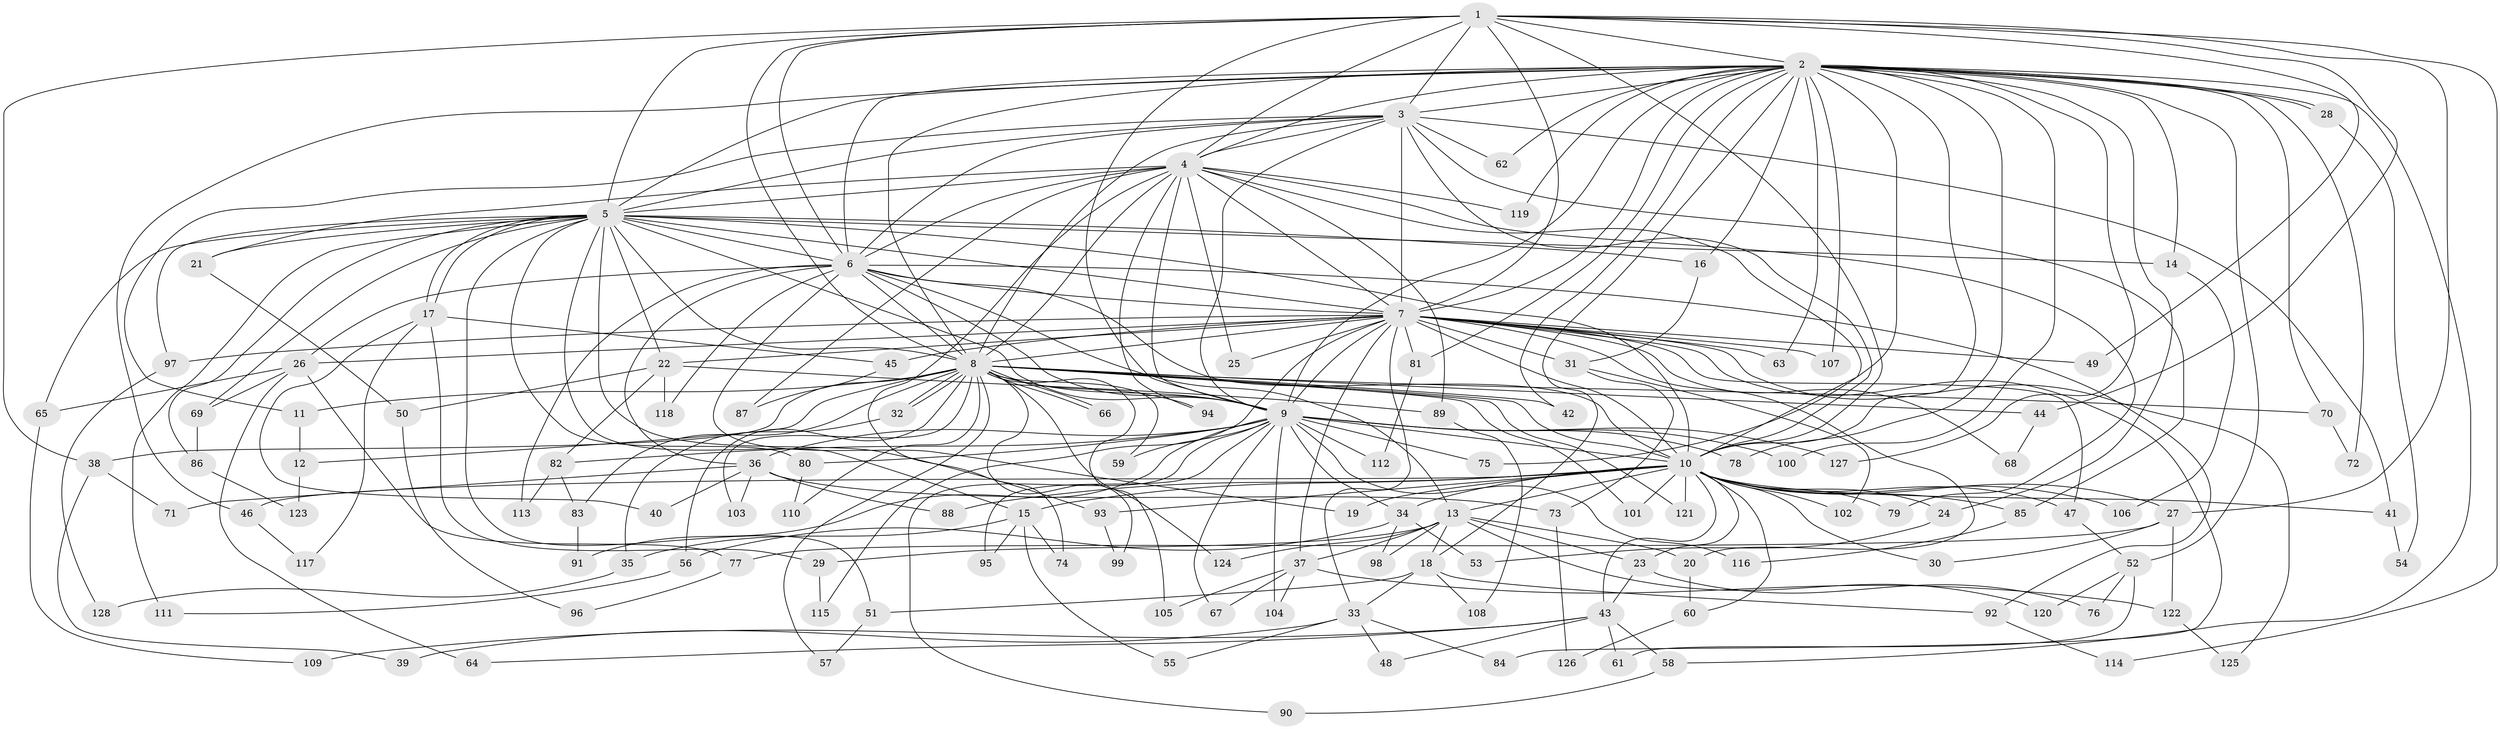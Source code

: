 // Generated by graph-tools (version 1.1) at 2025/25/03/09/25 03:25:45]
// undirected, 128 vertices, 281 edges
graph export_dot {
graph [start="1"]
  node [color=gray90,style=filled];
  1;
  2;
  3;
  4;
  5;
  6;
  7;
  8;
  9;
  10;
  11;
  12;
  13;
  14;
  15;
  16;
  17;
  18;
  19;
  20;
  21;
  22;
  23;
  24;
  25;
  26;
  27;
  28;
  29;
  30;
  31;
  32;
  33;
  34;
  35;
  36;
  37;
  38;
  39;
  40;
  41;
  42;
  43;
  44;
  45;
  46;
  47;
  48;
  49;
  50;
  51;
  52;
  53;
  54;
  55;
  56;
  57;
  58;
  59;
  60;
  61;
  62;
  63;
  64;
  65;
  66;
  67;
  68;
  69;
  70;
  71;
  72;
  73;
  74;
  75;
  76;
  77;
  78;
  79;
  80;
  81;
  82;
  83;
  84;
  85;
  86;
  87;
  88;
  89;
  90;
  91;
  92;
  93;
  94;
  95;
  96;
  97;
  98;
  99;
  100;
  101;
  102;
  103;
  104;
  105;
  106;
  107;
  108;
  109;
  110;
  111;
  112;
  113;
  114;
  115;
  116;
  117;
  118;
  119;
  120;
  121;
  122;
  123;
  124;
  125;
  126;
  127;
  128;
  1 -- 2;
  1 -- 3;
  1 -- 4;
  1 -- 5;
  1 -- 6;
  1 -- 7;
  1 -- 8;
  1 -- 9;
  1 -- 10;
  1 -- 27;
  1 -- 38;
  1 -- 44;
  1 -- 49;
  1 -- 114;
  2 -- 3;
  2 -- 4;
  2 -- 5;
  2 -- 6;
  2 -- 7;
  2 -- 8;
  2 -- 9;
  2 -- 10;
  2 -- 14;
  2 -- 16;
  2 -- 18;
  2 -- 24;
  2 -- 28;
  2 -- 28;
  2 -- 42;
  2 -- 46;
  2 -- 52;
  2 -- 58;
  2 -- 62;
  2 -- 63;
  2 -- 70;
  2 -- 72;
  2 -- 75;
  2 -- 78;
  2 -- 81;
  2 -- 100;
  2 -- 107;
  2 -- 119;
  2 -- 127;
  3 -- 4;
  3 -- 5;
  3 -- 6;
  3 -- 7;
  3 -- 8;
  3 -- 9;
  3 -- 10;
  3 -- 11;
  3 -- 41;
  3 -- 62;
  3 -- 85;
  4 -- 5;
  4 -- 6;
  4 -- 7;
  4 -- 8;
  4 -- 9;
  4 -- 10;
  4 -- 21;
  4 -- 25;
  4 -- 74;
  4 -- 79;
  4 -- 87;
  4 -- 89;
  4 -- 94;
  4 -- 119;
  5 -- 6;
  5 -- 7;
  5 -- 8;
  5 -- 9;
  5 -- 10;
  5 -- 14;
  5 -- 15;
  5 -- 16;
  5 -- 17;
  5 -- 17;
  5 -- 21;
  5 -- 22;
  5 -- 51;
  5 -- 65;
  5 -- 69;
  5 -- 80;
  5 -- 86;
  5 -- 93;
  5 -- 97;
  5 -- 111;
  6 -- 7;
  6 -- 8;
  6 -- 9;
  6 -- 10;
  6 -- 13;
  6 -- 19;
  6 -- 26;
  6 -- 36;
  6 -- 92;
  6 -- 113;
  6 -- 118;
  7 -- 8;
  7 -- 9;
  7 -- 10;
  7 -- 20;
  7 -- 22;
  7 -- 25;
  7 -- 26;
  7 -- 31;
  7 -- 33;
  7 -- 37;
  7 -- 45;
  7 -- 47;
  7 -- 49;
  7 -- 63;
  7 -- 68;
  7 -- 81;
  7 -- 84;
  7 -- 97;
  7 -- 107;
  7 -- 115;
  7 -- 125;
  8 -- 9;
  8 -- 10;
  8 -- 11;
  8 -- 12;
  8 -- 32;
  8 -- 32;
  8 -- 38;
  8 -- 42;
  8 -- 44;
  8 -- 56;
  8 -- 57;
  8 -- 59;
  8 -- 66;
  8 -- 66;
  8 -- 70;
  8 -- 83;
  8 -- 94;
  8 -- 99;
  8 -- 101;
  8 -- 103;
  8 -- 105;
  8 -- 110;
  8 -- 121;
  8 -- 124;
  9 -- 10;
  9 -- 34;
  9 -- 36;
  9 -- 59;
  9 -- 67;
  9 -- 75;
  9 -- 78;
  9 -- 80;
  9 -- 82;
  9 -- 90;
  9 -- 91;
  9 -- 95;
  9 -- 100;
  9 -- 104;
  9 -- 112;
  9 -- 116;
  9 -- 127;
  10 -- 13;
  10 -- 15;
  10 -- 19;
  10 -- 23;
  10 -- 24;
  10 -- 27;
  10 -- 30;
  10 -- 34;
  10 -- 41;
  10 -- 43;
  10 -- 46;
  10 -- 47;
  10 -- 60;
  10 -- 79;
  10 -- 85;
  10 -- 88;
  10 -- 93;
  10 -- 101;
  10 -- 102;
  10 -- 106;
  10 -- 121;
  11 -- 12;
  12 -- 123;
  13 -- 18;
  13 -- 20;
  13 -- 23;
  13 -- 29;
  13 -- 37;
  13 -- 98;
  13 -- 120;
  13 -- 124;
  14 -- 106;
  15 -- 35;
  15 -- 55;
  15 -- 74;
  15 -- 95;
  16 -- 31;
  17 -- 29;
  17 -- 40;
  17 -- 45;
  17 -- 117;
  18 -- 33;
  18 -- 51;
  18 -- 92;
  18 -- 108;
  20 -- 60;
  21 -- 50;
  22 -- 50;
  22 -- 82;
  22 -- 89;
  22 -- 118;
  23 -- 43;
  23 -- 76;
  24 -- 53;
  26 -- 64;
  26 -- 65;
  26 -- 69;
  26 -- 77;
  27 -- 30;
  27 -- 77;
  27 -- 122;
  28 -- 54;
  29 -- 115;
  31 -- 73;
  31 -- 102;
  32 -- 35;
  33 -- 39;
  33 -- 48;
  33 -- 55;
  33 -- 84;
  34 -- 53;
  34 -- 56;
  34 -- 98;
  35 -- 128;
  36 -- 40;
  36 -- 71;
  36 -- 73;
  36 -- 88;
  36 -- 103;
  37 -- 67;
  37 -- 104;
  37 -- 105;
  37 -- 122;
  38 -- 39;
  38 -- 71;
  41 -- 54;
  43 -- 48;
  43 -- 58;
  43 -- 61;
  43 -- 64;
  43 -- 109;
  44 -- 68;
  45 -- 87;
  46 -- 117;
  47 -- 52;
  50 -- 96;
  51 -- 57;
  52 -- 61;
  52 -- 76;
  52 -- 120;
  56 -- 111;
  58 -- 90;
  60 -- 126;
  65 -- 109;
  69 -- 86;
  70 -- 72;
  73 -- 126;
  77 -- 96;
  80 -- 110;
  81 -- 112;
  82 -- 83;
  82 -- 113;
  83 -- 91;
  85 -- 116;
  86 -- 123;
  89 -- 108;
  92 -- 114;
  93 -- 99;
  97 -- 128;
  122 -- 125;
}
